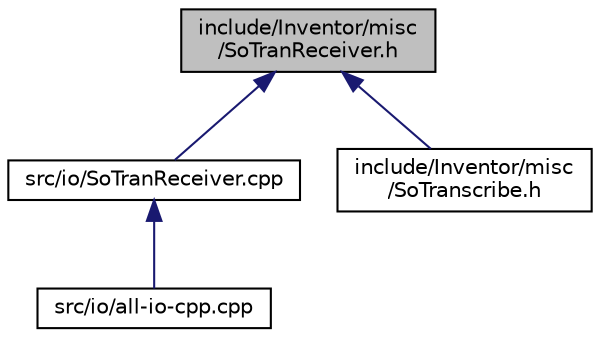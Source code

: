 digraph "include/Inventor/misc/SoTranReceiver.h"
{
 // LATEX_PDF_SIZE
  edge [fontname="Helvetica",fontsize="10",labelfontname="Helvetica",labelfontsize="10"];
  node [fontname="Helvetica",fontsize="10",shape=record];
  Node1 [label="include/Inventor/misc\l/SoTranReceiver.h",height=0.2,width=0.4,color="black", fillcolor="grey75", style="filled", fontcolor="black",tooltip=" "];
  Node1 -> Node2 [dir="back",color="midnightblue",fontsize="10",style="solid",fontname="Helvetica"];
  Node2 [label="src/io/SoTranReceiver.cpp",height=0.2,width=0.4,color="black", fillcolor="white", style="filled",URL="$SoTranReceiver_8cpp.html",tooltip=" "];
  Node2 -> Node3 [dir="back",color="midnightblue",fontsize="10",style="solid",fontname="Helvetica"];
  Node3 [label="src/io/all-io-cpp.cpp",height=0.2,width=0.4,color="black", fillcolor="white", style="filled",URL="$all-io-cpp_8cpp.html",tooltip=" "];
  Node1 -> Node4 [dir="back",color="midnightblue",fontsize="10",style="solid",fontname="Helvetica"];
  Node4 [label="include/Inventor/misc\l/SoTranscribe.h",height=0.2,width=0.4,color="black", fillcolor="white", style="filled",URL="$SoTranscribe_8h.html",tooltip=" "];
}
